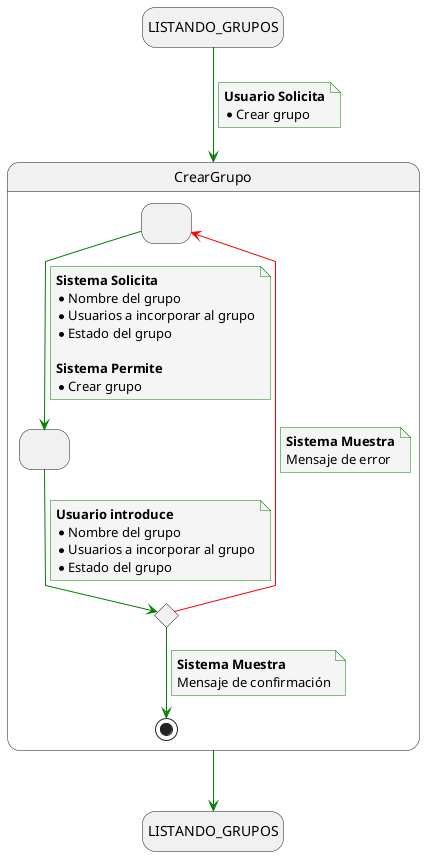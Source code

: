 @startuml crear_grupo

skinparam {
  NoteBackgroundColor #whiteSmoke
  ArrowColor #green
  NoteBorderColor #green
  linetype polyline
}

hide empty description

state startState as "LISTANDO_GRUPOS"
state endState as "LISTANDO_GRUPOS"

startState --> CrearGrupo
note on link
    <b>Usuario Solicita</b>
    * Crear grupo
end note

CrearGrupo --> endState

state CrearGrupo {
    state solicitudFiltros as " "
    state envioFiltros as " "
    state revisionFiltrosEnviados <<choice>>

    solicitudFiltros --> envioFiltros
    note on link
        <b>Sistema Solicita</b>
        * Nombre del grupo
        * Usuarios a incorporar al grupo
        * Estado del grupo

        <b>Sistema Permite</b>
        * Crear grupo
    end note

    envioFiltros --> revisionFiltrosEnviados
    note on link
        <b>Usuario introduce</b>
        * Nombre del grupo
        * Usuarios a incorporar al grupo
        * Estado del grupo
    end note

    revisionFiltrosEnviados -[#red]-> solicitudFiltros
    note on link
        <b>Sistema Muestra</b>
        Mensaje de error
    end note

    revisionFiltrosEnviados --> [*]
    note on link
        <b>Sistema Muestra</b>
        Mensaje de confirmación
    end note
}

@enduml